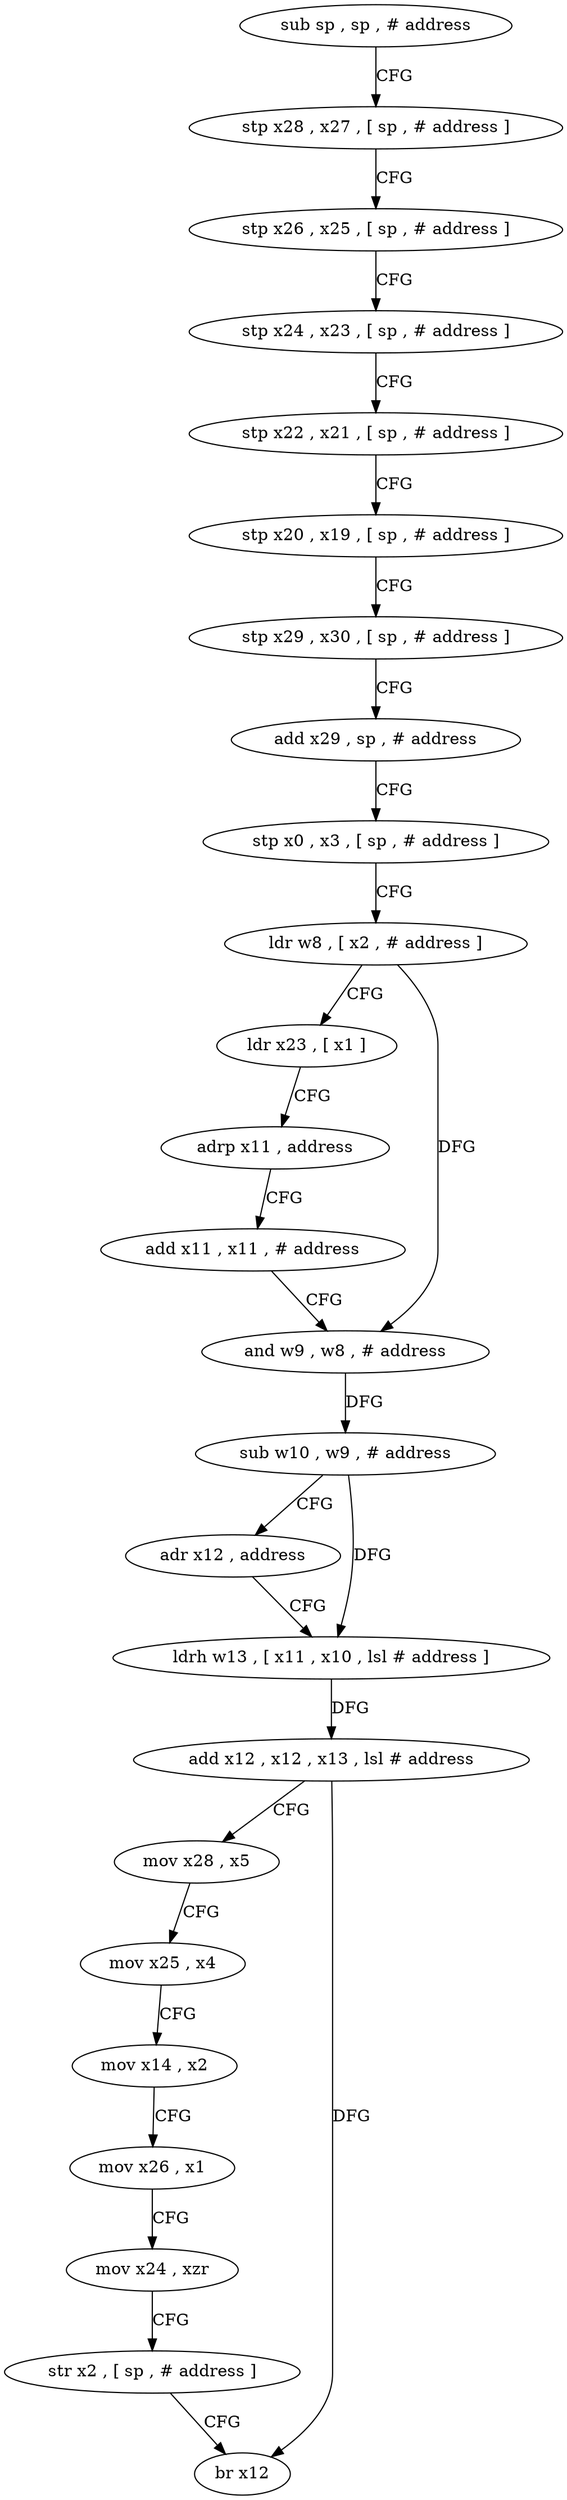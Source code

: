 digraph "func" {
"4240612" [label = "sub sp , sp , # address" ]
"4240616" [label = "stp x28 , x27 , [ sp , # address ]" ]
"4240620" [label = "stp x26 , x25 , [ sp , # address ]" ]
"4240624" [label = "stp x24 , x23 , [ sp , # address ]" ]
"4240628" [label = "stp x22 , x21 , [ sp , # address ]" ]
"4240632" [label = "stp x20 , x19 , [ sp , # address ]" ]
"4240636" [label = "stp x29 , x30 , [ sp , # address ]" ]
"4240640" [label = "add x29 , sp , # address" ]
"4240644" [label = "stp x0 , x3 , [ sp , # address ]" ]
"4240648" [label = "ldr w8 , [ x2 , # address ]" ]
"4240652" [label = "ldr x23 , [ x1 ]" ]
"4240656" [label = "adrp x11 , address" ]
"4240660" [label = "add x11 , x11 , # address" ]
"4240664" [label = "and w9 , w8 , # address" ]
"4240668" [label = "sub w10 , w9 , # address" ]
"4240672" [label = "adr x12 , address" ]
"4240676" [label = "ldrh w13 , [ x11 , x10 , lsl # address ]" ]
"4240680" [label = "add x12 , x12 , x13 , lsl # address" ]
"4240684" [label = "mov x28 , x5" ]
"4240688" [label = "mov x25 , x4" ]
"4240692" [label = "mov x14 , x2" ]
"4240696" [label = "mov x26 , x1" ]
"4240700" [label = "mov x24 , xzr" ]
"4240704" [label = "str x2 , [ sp , # address ]" ]
"4240708" [label = "br x12" ]
"4240612" -> "4240616" [ label = "CFG" ]
"4240616" -> "4240620" [ label = "CFG" ]
"4240620" -> "4240624" [ label = "CFG" ]
"4240624" -> "4240628" [ label = "CFG" ]
"4240628" -> "4240632" [ label = "CFG" ]
"4240632" -> "4240636" [ label = "CFG" ]
"4240636" -> "4240640" [ label = "CFG" ]
"4240640" -> "4240644" [ label = "CFG" ]
"4240644" -> "4240648" [ label = "CFG" ]
"4240648" -> "4240652" [ label = "CFG" ]
"4240648" -> "4240664" [ label = "DFG" ]
"4240652" -> "4240656" [ label = "CFG" ]
"4240656" -> "4240660" [ label = "CFG" ]
"4240660" -> "4240664" [ label = "CFG" ]
"4240664" -> "4240668" [ label = "DFG" ]
"4240668" -> "4240672" [ label = "CFG" ]
"4240668" -> "4240676" [ label = "DFG" ]
"4240672" -> "4240676" [ label = "CFG" ]
"4240676" -> "4240680" [ label = "DFG" ]
"4240680" -> "4240684" [ label = "CFG" ]
"4240680" -> "4240708" [ label = "DFG" ]
"4240684" -> "4240688" [ label = "CFG" ]
"4240688" -> "4240692" [ label = "CFG" ]
"4240692" -> "4240696" [ label = "CFG" ]
"4240696" -> "4240700" [ label = "CFG" ]
"4240700" -> "4240704" [ label = "CFG" ]
"4240704" -> "4240708" [ label = "CFG" ]
}

